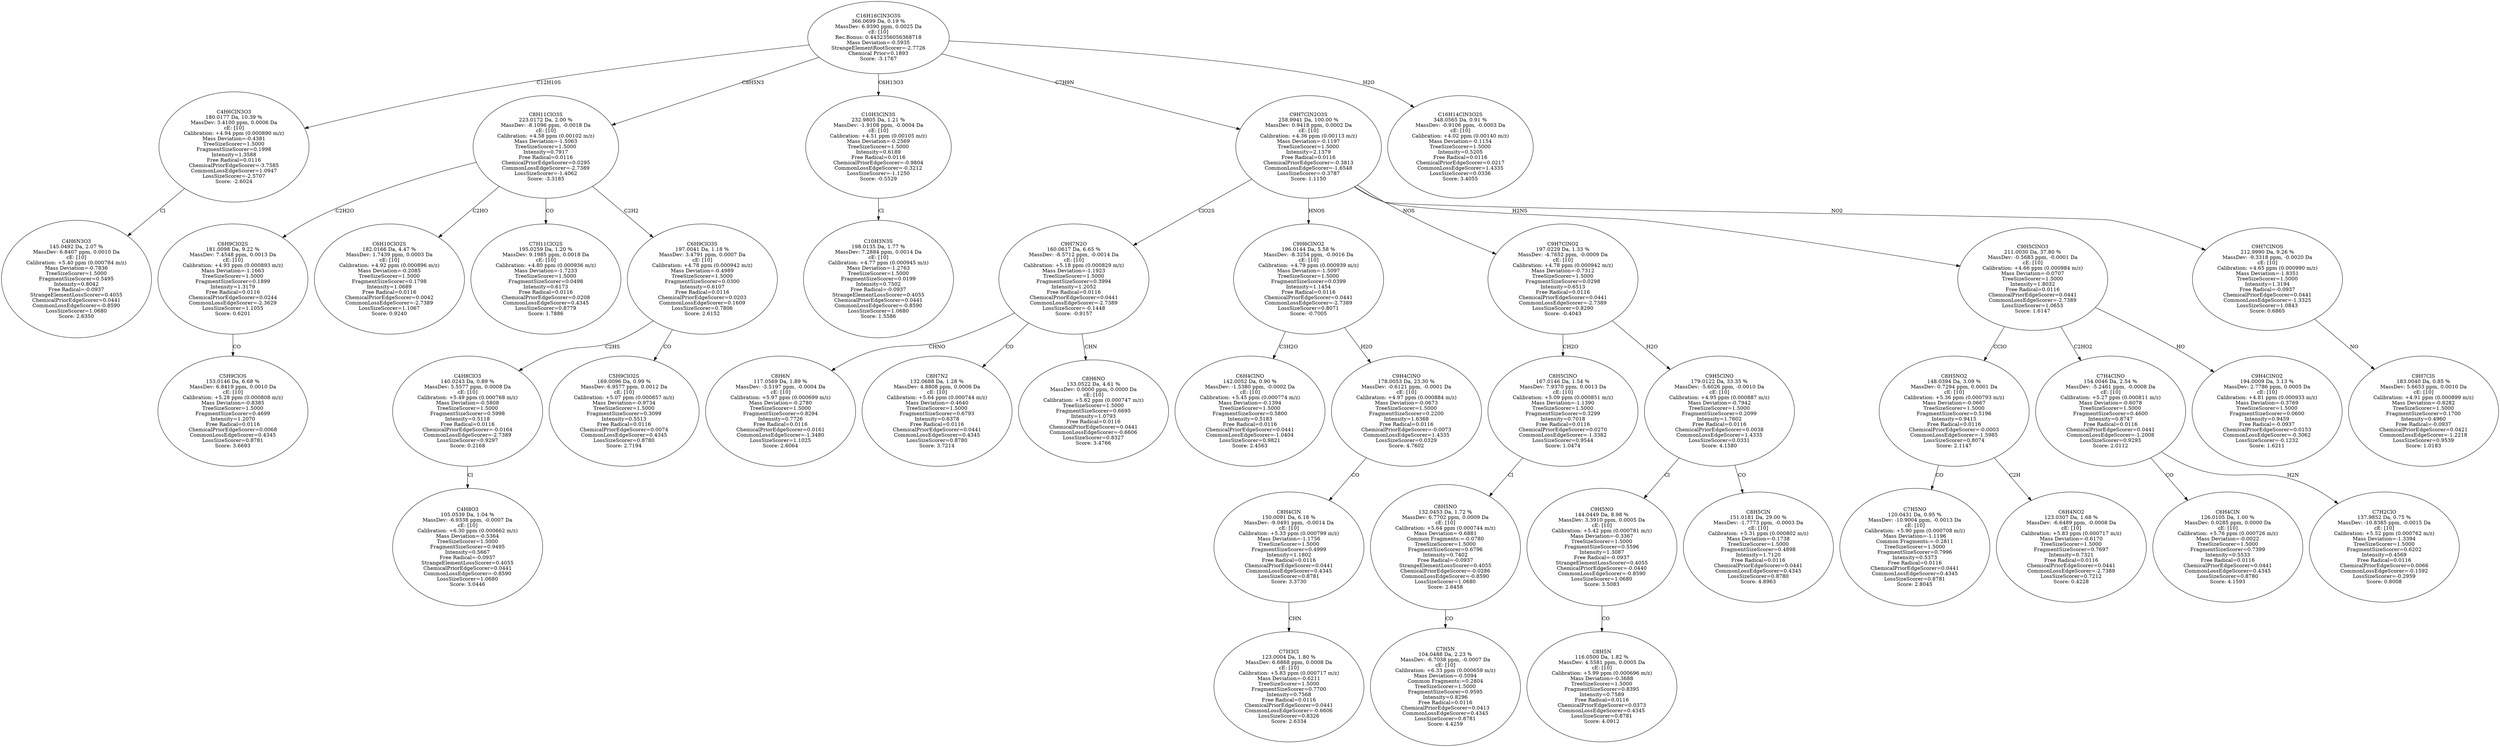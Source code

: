 strict digraph {
v1 [label="C4H6N3O3\n145.0492 Da, 2.07 %\nMassDev: 6.8407 ppm, 0.0010 Da\ncE: [10]\nCalibration: +5.40 ppm (0.000784 m/z)\nMass Deviation=-0.7836\nTreeSizeScorer=1.5000\nFragmentSizeScorer=0.5495\nIntensity=0.8042\nFree Radical=-0.0937\nStrangeElementLossScorer=0.4055\nChemicalPriorEdgeScorer=0.0441\nCommonLossEdgeScorer=-0.8590\nLossSizeScorer=1.0680\nScore: 2.6350"];
v2 [label="C4H6ClN3O3\n180.0177 Da, 10.39 %\nMassDev: 3.4100 ppm, 0.0006 Da\ncE: [10]\nCalibration: +4.94 ppm (0.000890 m/z)\nMass Deviation=-0.4381\nTreeSizeScorer=1.5000\nFragmentSizeScorer=0.1998\nIntensity=1.3588\nFree Radical=0.0116\nChemicalPriorEdgeScorer=-3.7585\nCommonLossEdgeScorer=1.0947\nLossSizeScorer=-2.5707\nScore: -2.6024"];
v3 [label="C5H9ClOS\n153.0146 Da, 6.68 %\nMassDev: 6.8419 ppm, 0.0010 Da\ncE: [10]\nCalibration: +5.28 ppm (0.000808 m/z)\nMass Deviation=-0.8385\nTreeSizeScorer=1.5000\nFragmentSizeScorer=0.4699\nIntensity=1.2070\nFree Radical=0.0116\nChemicalPriorEdgeScorer=0.0068\nCommonLossEdgeScorer=0.4345\nLossSizeScorer=0.8781\nScore: 3.6693"];
v4 [label="C6H9ClO2S\n181.0098 Da, 9.22 %\nMassDev: 7.4548 ppm, 0.0013 Da\ncE: [10]\nCalibration: +4.93 ppm (0.000893 m/z)\nMass Deviation=-1.1663\nTreeSizeScorer=1.5000\nFragmentSizeScorer=0.1899\nIntensity=1.3179\nFree Radical=0.0116\nChemicalPriorEdgeScorer=0.0244\nCommonLossEdgeScorer=-2.3629\nLossSizeScorer=1.1055\nScore: 0.6201"];
v5 [label="C6H10ClO2S\n182.0166 Da, 4.47 %\nMassDev: 1.7439 ppm, 0.0003 Da\ncE: [10]\nCalibration: +4.92 ppm (0.000896 m/z)\nMass Deviation=-0.2085\nTreeSizeScorer=1.5000\nFragmentSizeScorer=0.1798\nIntensity=1.0689\nFree Radical=0.0116\nChemicalPriorEdgeScorer=0.0042\nCommonLossEdgeScorer=-2.7389\nLossSizeScorer=1.1067\nScore: 0.9240"];
v6 [label="C7H11ClO2S\n195.0259 Da, 1.20 %\nMassDev: 9.1985 ppm, 0.0018 Da\ncE: [10]\nCalibration: +4.80 ppm (0.000936 m/z)\nMass Deviation=-1.7233\nTreeSizeScorer=1.5000\nFragmentSizeScorer=0.0498\nIntensity=0.6173\nFree Radical=0.0116\nChemicalPriorEdgeScorer=0.0208\nCommonLossEdgeScorer=0.4345\nLossSizeScorer=0.8779\nScore: 1.7886"];
v7 [label="C4H8O3\n105.0539 Da, 1.04 %\nMassDev: -6.9338 ppm, -0.0007 Da\ncE: [10]\nCalibration: +6.30 ppm (0.000662 m/z)\nMass Deviation=-0.5364\nTreeSizeScorer=1.5000\nFragmentSizeScorer=0.9495\nIntensity=0.5667\nFree Radical=-0.0937\nStrangeElementLossScorer=0.4055\nChemicalPriorEdgeScorer=0.0441\nCommonLossEdgeScorer=-0.8590\nLossSizeScorer=1.0680\nScore: 3.0446"];
v8 [label="C4H8ClO3\n140.0243 Da, 0.89 %\nMassDev: 5.5577 ppm, 0.0008 Da\ncE: [10]\nCalibration: +5.49 ppm (0.000768 m/z)\nMass Deviation=-0.5808\nTreeSizeScorer=1.5000\nFragmentSizeScorer=0.5998\nIntensity=0.5118\nFree Radical=0.0116\nChemicalPriorEdgeScorer=-0.0164\nCommonLossEdgeScorer=-2.7389\nLossSizeScorer=0.9297\nScore: 0.2168"];
v9 [label="C5H9ClO2S\n169.0096 Da, 0.99 %\nMassDev: 6.9577 ppm, 0.0012 Da\ncE: [10]\nCalibration: +5.07 ppm (0.000857 m/z)\nMass Deviation=-0.9734\nTreeSizeScorer=1.5000\nFragmentSizeScorer=0.3099\nIntensity=0.5513\nFree Radical=0.0116\nChemicalPriorEdgeScorer=0.0074\nCommonLossEdgeScorer=0.4345\nLossSizeScorer=0.8780\nScore: 2.7194"];
v10 [label="C6H9ClO3S\n197.0041 Da, 1.18 %\nMassDev: 3.4791 ppm, 0.0007 Da\ncE: [10]\nCalibration: +4.78 ppm (0.000942 m/z)\nMass Deviation=-0.4989\nTreeSizeScorer=1.5000\nFragmentSizeScorer=0.0300\nIntensity=0.6107\nFree Radical=0.0116\nChemicalPriorEdgeScorer=0.0203\nCommonLossEdgeScorer=0.1609\nLossSizeScorer=0.7806\nScore: 2.6152"];
v11 [label="C8H11ClO3S\n223.0172 Da, 2.00 %\nMassDev: -8.1096 ppm, -0.0018 Da\ncE: [10]\nCalibration: +4.58 ppm (0.00102 m/z)\nMass Deviation=-1.5063\nTreeSizeScorer=1.5000\nIntensity=0.7917\nFree Radical=0.0116\nChemicalPriorEdgeScorer=0.0295\nCommonLossEdgeScorer=-2.7389\nLossSizeScorer=-1.4062\nScore: -3.3185"];
v12 [label="C10H3N3S\n198.0135 Da, 1.77 %\nMassDev: 7.2884 ppm, 0.0014 Da\ncE: [10]\nCalibration: +4.77 ppm (0.000945 m/z)\nMass Deviation=-1.2763\nTreeSizeScorer=1.5000\nFragmentSizeScorer=0.0199\nIntensity=0.7502\nFree Radical=-0.0937\nStrangeElementLossScorer=0.4055\nChemicalPriorEdgeScorer=0.0441\nCommonLossEdgeScorer=-0.8590\nLossSizeScorer=1.0680\nScore: 1.5586"];
v13 [label="C10H3ClN3S\n232.9805 Da, 1.21 %\nMassDev: -1.9108 ppm, -0.0004 Da\ncE: [10]\nCalibration: +4.51 ppm (0.00105 m/z)\nMass Deviation=-0.2569\nTreeSizeScorer=1.5000\nIntensity=0.6189\nFree Radical=0.0116\nChemicalPriorEdgeScorer=-0.9804\nCommonLossEdgeScorer=-0.3212\nLossSizeScorer=-1.1250\nScore: -0.5529"];
v14 [label="C8H6N\n117.0569 Da, 1.89 %\nMassDev: -3.5197 ppm, -0.0004 Da\ncE: [10]\nCalibration: +5.97 ppm (0.000699 m/z)\nMass Deviation=-0.2780\nTreeSizeScorer=1.5000\nFragmentSizeScorer=0.8294\nIntensity=0.7726\nFree Radical=0.0116\nChemicalPriorEdgeScorer=0.0161\nCommonLossEdgeScorer=-1.3480\nLossSizeScorer=1.1025\nScore: 2.6064"];
v15 [label="C8H7N2\n132.0688 Da, 1.28 %\nMassDev: 4.8808 ppm, 0.0006 Da\ncE: [10]\nCalibration: +5.64 ppm (0.000744 m/z)\nMass Deviation=-0.4640\nTreeSizeScorer=1.5000\nFragmentSizeScorer=0.6793\nIntensity=0.6378\nFree Radical=0.0116\nChemicalPriorEdgeScorer=0.0441\nCommonLossEdgeScorer=0.4345\nLossSizeScorer=0.8780\nScore: 3.7214"];
v16 [label="C8H6NO\n133.0522 Da, 4.61 %\nMassDev: 0.0000 ppm, 0.0000 Da\ncE: [10]\nCalibration: +5.62 ppm (0.000747 m/z)\nTreeSizeScorer=1.5000\nFragmentSizeScorer=0.6695\nIntensity=1.0793\nFree Radical=0.0116\nChemicalPriorEdgeScorer=0.0441\nCommonLossEdgeScorer=-0.6606\nLossSizeScorer=0.8327\nScore: 3.4766"];
v17 [label="C9H7N2O\n160.0617 Da, 6.65 %\nMassDev: -8.5712 ppm, -0.0014 Da\ncE: [10]\nCalibration: +5.18 ppm (0.000829 m/z)\nMass Deviation=-1.1923\nTreeSizeScorer=1.5000\nFragmentSizeScorer=0.3994\nIntensity=1.2052\nFree Radical=0.0116\nChemicalPriorEdgeScorer=0.0441\nCommonLossEdgeScorer=-2.7389\nLossSizeScorer=-0.1448\nScore: -0.9157"];
v18 [label="C6H4ClNO\n142.0052 Da, 0.90 %\nMassDev: -1.5380 ppm, -0.0002 Da\ncE: [10]\nCalibration: +5.45 ppm (0.000774 m/z)\nMass Deviation=-0.1394\nTreeSizeScorer=1.5000\nFragmentSizeScorer=0.5800\nIntensity=0.5183\nFree Radical=0.0116\nChemicalPriorEdgeScorer=0.0441\nCommonLossEdgeScorer=-1.0404\nLossSizeScorer=0.9821\nScore: 2.4563"];
v19 [label="C7H3Cl\n123.0004 Da, 1.80 %\nMassDev: 6.6868 ppm, 0.0008 Da\ncE: [10]\nCalibration: +5.83 ppm (0.000717 m/z)\nMass Deviation=-0.6211\nTreeSizeScorer=1.5000\nFragmentSizeScorer=0.7700\nIntensity=0.7568\nFree Radical=0.0116\nChemicalPriorEdgeScorer=0.0441\nCommonLossEdgeScorer=-0.6606\nLossSizeScorer=0.8326\nScore: 2.6334"];
v20 [label="C8H4ClN\n150.0091 Da, 6.18 %\nMassDev: -9.0491 ppm, -0.0014 Da\ncE: [10]\nCalibration: +5.33 ppm (0.000799 m/z)\nMass Deviation=-1.1756\nTreeSizeScorer=1.5000\nFragmentSizeScorer=0.4999\nIntensity=1.1802\nFree Radical=0.0116\nChemicalPriorEdgeScorer=0.0441\nCommonLossEdgeScorer=0.4345\nLossSizeScorer=0.8781\nScore: 3.3730"];
v21 [label="C9H4ClNO\n178.0053 Da, 23.30 %\nMassDev: -0.6121 ppm, -0.0001 Da\ncE: [10]\nCalibration: +4.97 ppm (0.000884 m/z)\nMass Deviation=-0.0673\nTreeSizeScorer=1.5000\nFragmentSizeScorer=0.2200\nIntensity=1.6368\nFree Radical=0.0116\nChemicalPriorEdgeScorer=-0.0073\nCommonLossEdgeScorer=1.4335\nLossSizeScorer=0.0329\nScore: 4.7602"];
v22 [label="C9H6ClNO2\n196.0144 Da, 5.58 %\nMassDev: -8.3254 ppm, -0.0016 Da\ncE: [10]\nCalibration: +4.79 ppm (0.000939 m/z)\nMass Deviation=-1.5097\nTreeSizeScorer=1.5000\nFragmentSizeScorer=0.0399\nIntensity=1.1454\nFree Radical=0.0116\nChemicalPriorEdgeScorer=0.0441\nCommonLossEdgeScorer=-2.7389\nLossSizeScorer=0.8071\nScore: -0.7005"];
v23 [label="C7H5N\n104.0488 Da, 2.23 %\nMassDev: -6.7038 ppm, -0.0007 Da\ncE: [10]\nCalibration: +6.33 ppm (0.000659 m/z)\nMass Deviation=-0.5094\nCommon Fragments:=0.2804\nTreeSizeScorer=1.5000\nFragmentSizeScorer=0.9595\nIntensity=0.8296\nFree Radical=0.0116\nChemicalPriorEdgeScorer=0.0413\nCommonLossEdgeScorer=0.4345\nLossSizeScorer=0.8781\nScore: 4.4259"];
v24 [label="C8H5NO\n132.0453 Da, 1.72 %\nMassDev: 6.7702 ppm, 0.0009 Da\ncE: [10]\nCalibration: +5.64 ppm (0.000744 m/z)\nMass Deviation=-0.6881\nCommon Fragments:=-0.0780\nTreeSizeScorer=1.5000\nFragmentSizeScorer=0.6796\nIntensity=0.7402\nFree Radical=-0.0937\nStrangeElementLossScorer=0.4055\nChemicalPriorEdgeScorer=-0.0286\nCommonLossEdgeScorer=-0.8590\nLossSizeScorer=1.0680\nScore: 2.6458"];
v25 [label="C8H5ClNO\n167.0146 Da, 1.54 %\nMassDev: 7.9370 ppm, 0.0013 Da\ncE: [10]\nCalibration: +5.09 ppm (0.000851 m/z)\nMass Deviation=-1.1390\nTreeSizeScorer=1.5000\nFragmentSizeScorer=0.3299\nIntensity=0.7018\nFree Radical=0.0116\nChemicalPriorEdgeScorer=0.0270\nCommonLossEdgeScorer=-1.3382\nLossSizeScorer=0.9544\nScore: 1.0474"];
v26 [label="C8H5N\n116.0500 Da, 1.82 %\nMassDev: 4.5581 ppm, 0.0005 Da\ncE: [10]\nCalibration: +5.99 ppm (0.000696 m/z)\nMass Deviation=-0.3688\nTreeSizeScorer=1.5000\nFragmentSizeScorer=0.8395\nIntensity=0.7589\nFree Radical=0.0116\nChemicalPriorEdgeScorer=0.0373\nCommonLossEdgeScorer=0.4345\nLossSizeScorer=0.8781\nScore: 4.0912"];
v27 [label="C9H5NO\n144.0449 Da, 8.98 %\nMassDev: 3.3910 ppm, 0.0005 Da\ncE: [10]\nCalibration: +5.42 ppm (0.000781 m/z)\nMass Deviation=-0.3367\nTreeSizeScorer=1.5000\nFragmentSizeScorer=0.5596\nIntensity=1.3087\nFree Radical=-0.0937\nStrangeElementLossScorer=0.4055\nChemicalPriorEdgeScorer=-0.0440\nCommonLossEdgeScorer=-0.8590\nLossSizeScorer=1.0680\nScore: 3.5083"];
v28 [label="C8H5ClN\n151.0181 Da, 29.00 %\nMassDev: -1.7773 ppm, -0.0003 Da\ncE: [10]\nCalibration: +5.31 ppm (0.000802 m/z)\nMass Deviation=-0.1738\nTreeSizeScorer=1.5000\nFragmentSizeScorer=0.4898\nIntensity=1.7120\nFree Radical=0.0116\nChemicalPriorEdgeScorer=0.0441\nCommonLossEdgeScorer=0.4345\nLossSizeScorer=0.8780\nScore: 4.8963"];
v29 [label="C9H5ClNO\n179.0122 Da, 33.35 %\nMassDev: -5.6026 ppm, -0.0010 Da\ncE: [10]\nCalibration: +4.95 ppm (0.000887 m/z)\nMass Deviation=-0.7942\nTreeSizeScorer=1.5000\nFragmentSizeScorer=0.2099\nIntensity=1.7602\nFree Radical=0.0116\nChemicalPriorEdgeScorer=0.0038\nCommonLossEdgeScorer=1.4335\nLossSizeScorer=0.0331\nScore: 4.1580"];
v30 [label="C9H7ClNO2\n197.0229 Da, 1.33 %\nMassDev: -4.7652 ppm, -0.0009 Da\ncE: [10]\nCalibration: +4.78 ppm (0.000942 m/z)\nMass Deviation=-0.7312\nTreeSizeScorer=1.5000\nFragmentSizeScorer=0.0298\nIntensity=0.6513\nFree Radical=0.0116\nChemicalPriorEdgeScorer=0.0441\nCommonLossEdgeScorer=-2.7389\nLossSizeScorer=0.8290\nScore: -0.4043"];
v31 [label="C7H5NO\n120.0431 Da, 0.95 %\nMassDev: -10.9004 ppm, -0.0013 Da\ncE: [10]\nCalibration: +5.90 ppm (0.000708 m/z)\nMass Deviation=-1.1196\nCommon Fragments:=-0.2811\nTreeSizeScorer=1.5000\nFragmentSizeScorer=0.7996\nIntensity=0.5373\nFree Radical=0.0116\nChemicalPriorEdgeScorer=0.0441\nCommonLossEdgeScorer=0.4345\nLossSizeScorer=0.8781\nScore: 2.8045"];
v32 [label="C6H4NO2\n123.0307 Da, 1.68 %\nMassDev: -6.6489 ppm, -0.0008 Da\ncE: [10]\nCalibration: +5.83 ppm (0.000717 m/z)\nMass Deviation=-0.6170\nTreeSizeScorer=1.5000\nFragmentSizeScorer=0.7697\nIntensity=0.7321\nFree Radical=0.0116\nChemicalPriorEdgeScorer=0.0441\nCommonLossEdgeScorer=-2.7389\nLossSizeScorer=0.7212\nScore: 0.4228"];
v33 [label="C8H5NO2\n148.0394 Da, 3.09 %\nMassDev: 0.7294 ppm, 0.0001 Da\ncE: [10]\nCalibration: +5.36 ppm (0.000793 m/z)\nMass Deviation=-0.0667\nTreeSizeScorer=1.5000\nFragmentSizeScorer=0.5196\nIntensity=0.9415\nFree Radical=0.0116\nChemicalPriorEdgeScorer=-0.0003\nCommonLossEdgeScorer=-1.5985\nLossSizeScorer=0.8074\nScore: 2.1147"];
v34 [label="C6H4ClN\n126.0105 Da, 1.00 %\nMassDev: 0.0285 ppm, 0.0000 Da\ncE: [10]\nCalibration: +5.76 ppm (0.000726 m/z)\nMass Deviation=-0.0022\nTreeSizeScorer=1.5000\nFragmentSizeScorer=0.7399\nIntensity=0.5533\nFree Radical=0.0116\nChemicalPriorEdgeScorer=0.0441\nCommonLossEdgeScorer=0.4345\nLossSizeScorer=0.8780\nScore: 4.1593"];
v35 [label="C7H2ClO\n137.9852 Da, 0.75 %\nMassDev: -10.8385 ppm, -0.0015 Da\ncE: [10]\nCalibration: +5.52 ppm (0.000762 m/z)\nMass Deviation=-1.3394\nTreeSizeScorer=1.5000\nFragmentSizeScorer=0.6202\nIntensity=0.4569\nFree Radical=0.0116\nChemicalPriorEdgeScorer=0.0066\nCommonLossEdgeScorer=-0.1592\nLossSizeScorer=-0.2959\nScore: 0.8008"];
v36 [label="C7H4ClNO\n154.0046 Da, 2.54 %\nMassDev: -5.2461 ppm, -0.0008 Da\ncE: [10]\nCalibration: +5.27 ppm (0.000811 m/z)\nMass Deviation=-0.6078\nTreeSizeScorer=1.5000\nFragmentSizeScorer=0.4600\nIntensity=0.8747\nFree Radical=0.0116\nChemicalPriorEdgeScorer=0.0441\nCommonLossEdgeScorer=-1.2008\nLossSizeScorer=0.9293\nScore: 2.0112"];
v37 [label="C9H4ClNO2\n194.0009 Da, 3.13 %\nMassDev: 2.7786 ppm, 0.0005 Da\ncE: [10]\nCalibration: +4.81 ppm (0.000933 m/z)\nMass Deviation=-0.3769\nTreeSizeScorer=1.5000\nFragmentSizeScorer=0.0600\nIntensity=0.9459\nFree Radical=-0.0937\nChemicalPriorEdgeScorer=0.0153\nCommonLossEdgeScorer=-0.3062\nLossSizeScorer=-0.1232\nScore: 1.6211"];
v38 [label="C9H5ClNO3\n211.0030 Da, 37.80 %\nMassDev: -0.5683 ppm, -0.0001 Da\ncE: [10]\nCalibration: +4.66 ppm (0.000984 m/z)\nMass Deviation=-0.0707\nTreeSizeScorer=1.5000\nIntensity=1.8032\nFree Radical=0.0116\nChemicalPriorEdgeScorer=0.0441\nCommonLossEdgeScorer=-2.7389\nLossSizeScorer=1.0653\nScore: 1.6147"];
v39 [label="C9H7ClS\n183.0040 Da, 0.85 %\nMassDev: 5.6653 ppm, 0.0010 Da\ncE: [10]\nCalibration: +4.91 ppm (0.000899 m/z)\nMass Deviation=-0.8282\nTreeSizeScorer=1.5000\nFragmentSizeScorer=0.1700\nIntensity=0.4960\nFree Radical=-0.0937\nChemicalPriorEdgeScorer=0.0421\nCommonLossEdgeScorer=-1.2218\nLossSizeScorer=0.9539\nScore: 1.0183"];
v40 [label="C9H7ClNOS\n212.9990 Da, 9.26 %\nMassDev: -9.3318 ppm, -0.0020 Da\ncE: [10]\nCalibration: +4.65 ppm (0.000990 m/z)\nMass Deviation=-1.8351\nTreeSizeScorer=1.5000\nIntensity=1.3194\nFree Radical=-0.0937\nChemicalPriorEdgeScorer=0.0441\nCommonLossEdgeScorer=-1.3325\nLossSizeScorer=1.0843\nScore: 0.6865"];
v41 [label="C9H7ClN2O3S\n258.9941 Da, 100.00 %\nMassDev: 0.9418 ppm, 0.0002 Da\ncE: [10]\nCalibration: +4.36 ppm (0.00113 m/z)\nMass Deviation=-0.1197\nTreeSizeScorer=1.5000\nIntensity=2.1379\nFree Radical=0.0116\nChemicalPriorEdgeScorer=-0.3813\nCommonLossEdgeScorer=-1.6548\nLossSizeScorer=-0.3787\nScore: 1.1150"];
v42 [label="C16H14ClN3O2S\n348.0565 Da, 0.91 %\nMassDev: -0.9106 ppm, -0.0003 Da\ncE: [10]\nCalibration: +4.02 ppm (0.00140 m/z)\nMass Deviation=-0.1154\nTreeSizeScorer=1.5000\nIntensity=0.5205\nFree Radical=0.0116\nChemicalPriorEdgeScorer=0.0217\nCommonLossEdgeScorer=1.4335\nLossSizeScorer=0.0336\nScore: 3.4055"];
v43 [label="C16H16ClN3O3S\n366.0699 Da, 0.19 %\nMassDev: 6.9390 ppm, 0.0025 Da\ncE: [10]\nRec.Bonus: 0.4432356056368718\nMass Deviation=-0.5935\nStrangeElementRootScorer=-2.7726\nChemical Prior=0.1893\nScore: -3.1767"];
v2 -> v1 [label="Cl"];
v43 -> v2 [label="C12H10S"];
v4 -> v3 [label="CO"];
v11 -> v4 [label="C2H2O"];
v11 -> v5 [label="C2HO"];
v11 -> v6 [label="CO"];
v8 -> v7 [label="Cl"];
v10 -> v8 [label="C2HS"];
v10 -> v9 [label="CO"];
v11 -> v10 [label="C2H2"];
v43 -> v11 [label="C8H5N3"];
v13 -> v12 [label="Cl"];
v43 -> v13 [label="C6H13O3"];
v17 -> v14 [label="CHNO"];
v17 -> v15 [label="CO"];
v17 -> v16 [label="CHN"];
v41 -> v17 [label="ClO2S"];
v22 -> v18 [label="C3H2O"];
v20 -> v19 [label="CHN"];
v21 -> v20 [label="CO"];
v22 -> v21 [label="H2O"];
v41 -> v22 [label="HNOS"];
v24 -> v23 [label="CO"];
v25 -> v24 [label="Cl"];
v30 -> v25 [label="CH2O"];
v27 -> v26 [label="CO"];
v29 -> v27 [label="Cl"];
v29 -> v28 [label="CO"];
v30 -> v29 [label="H2O"];
v41 -> v30 [label="NOS"];
v33 -> v31 [label="CO"];
v33 -> v32 [label="C2H"];
v38 -> v33 [label="CClO"];
v36 -> v34 [label="CO"];
v36 -> v35 [label="H2N"];
v38 -> v36 [label="C2HO2"];
v38 -> v37 [label="HO"];
v41 -> v38 [label="H2NS"];
v40 -> v39 [label="NO"];
v41 -> v40 [label="NO2"];
v43 -> v41 [label="C7H9N"];
v43 -> v42 [label="H2O"];
}
